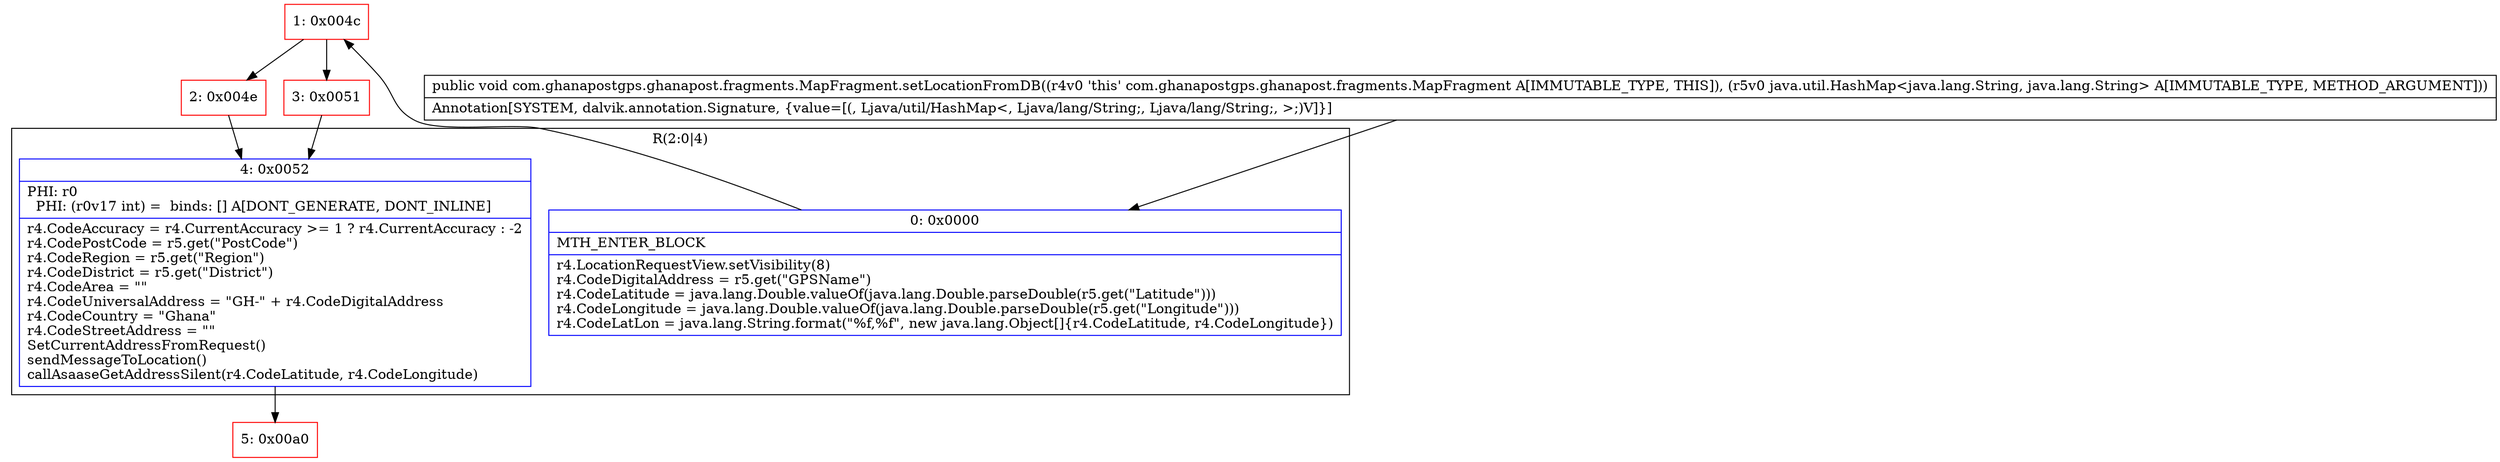 digraph "CFG forcom.ghanapostgps.ghanapost.fragments.MapFragment.setLocationFromDB(Ljava\/util\/HashMap;)V" {
subgraph cluster_Region_1673003908 {
label = "R(2:0|4)";
node [shape=record,color=blue];
Node_0 [shape=record,label="{0\:\ 0x0000|MTH_ENTER_BLOCK\l|r4.LocationRequestView.setVisibility(8)\lr4.CodeDigitalAddress = r5.get(\"GPSName\")\lr4.CodeLatitude = java.lang.Double.valueOf(java.lang.Double.parseDouble(r5.get(\"Latitude\")))\lr4.CodeLongitude = java.lang.Double.valueOf(java.lang.Double.parseDouble(r5.get(\"Longitude\")))\lr4.CodeLatLon = java.lang.String.format(\"%f,%f\", new java.lang.Object[]\{r4.CodeLatitude, r4.CodeLongitude\})\l}"];
Node_4 [shape=record,label="{4\:\ 0x0052|PHI: r0 \l  PHI: (r0v17 int) =  binds: [] A[DONT_GENERATE, DONT_INLINE]\l|r4.CodeAccuracy = r4.CurrentAccuracy \>= 1 ? r4.CurrentAccuracy : \-2\lr4.CodePostCode = r5.get(\"PostCode\")\lr4.CodeRegion = r5.get(\"Region\")\lr4.CodeDistrict = r5.get(\"District\")\lr4.CodeArea = \"\"\lr4.CodeUniversalAddress = \"GH\-\" + r4.CodeDigitalAddress\lr4.CodeCountry = \"Ghana\"\lr4.CodeStreetAddress = \"\"\lSetCurrentAddressFromRequest()\lsendMessageToLocation()\lcallAsaaseGetAddressSilent(r4.CodeLatitude, r4.CodeLongitude)\l}"];
}
Node_1 [shape=record,color=red,label="{1\:\ 0x004c}"];
Node_2 [shape=record,color=red,label="{2\:\ 0x004e}"];
Node_3 [shape=record,color=red,label="{3\:\ 0x0051}"];
Node_5 [shape=record,color=red,label="{5\:\ 0x00a0}"];
MethodNode[shape=record,label="{public void com.ghanapostgps.ghanapost.fragments.MapFragment.setLocationFromDB((r4v0 'this' com.ghanapostgps.ghanapost.fragments.MapFragment A[IMMUTABLE_TYPE, THIS]), (r5v0 java.util.HashMap\<java.lang.String, java.lang.String\> A[IMMUTABLE_TYPE, METHOD_ARGUMENT]))  | Annotation[SYSTEM, dalvik.annotation.Signature, \{value=[(, Ljava\/util\/HashMap\<, Ljava\/lang\/String;, Ljava\/lang\/String;, \>;)V]\}]\l}"];
MethodNode -> Node_0;
Node_0 -> Node_1;
Node_4 -> Node_5;
Node_1 -> Node_2;
Node_1 -> Node_3;
Node_2 -> Node_4;
Node_3 -> Node_4;
}

